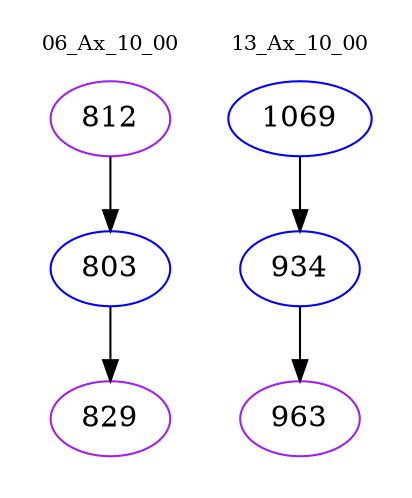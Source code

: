 digraph{
subgraph cluster_0 {
color = white
label = "06_Ax_10_00";
fontsize=10;
T0_812 [label="812", color="purple"]
T0_812 -> T0_803 [color="black"]
T0_803 [label="803", color="blue"]
T0_803 -> T0_829 [color="black"]
T0_829 [label="829", color="purple"]
}
subgraph cluster_1 {
color = white
label = "13_Ax_10_00";
fontsize=10;
T1_1069 [label="1069", color="blue"]
T1_1069 -> T1_934 [color="black"]
T1_934 [label="934", color="blue"]
T1_934 -> T1_963 [color="black"]
T1_963 [label="963", color="purple"]
}
}
